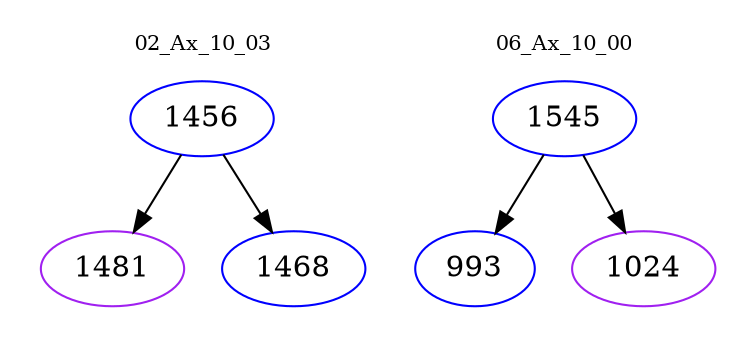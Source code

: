 digraph{
subgraph cluster_0 {
color = white
label = "02_Ax_10_03";
fontsize=10;
T0_1456 [label="1456", color="blue"]
T0_1456 -> T0_1481 [color="black"]
T0_1481 [label="1481", color="purple"]
T0_1456 -> T0_1468 [color="black"]
T0_1468 [label="1468", color="blue"]
}
subgraph cluster_1 {
color = white
label = "06_Ax_10_00";
fontsize=10;
T1_1545 [label="1545", color="blue"]
T1_1545 -> T1_993 [color="black"]
T1_993 [label="993", color="blue"]
T1_1545 -> T1_1024 [color="black"]
T1_1024 [label="1024", color="purple"]
}
}
